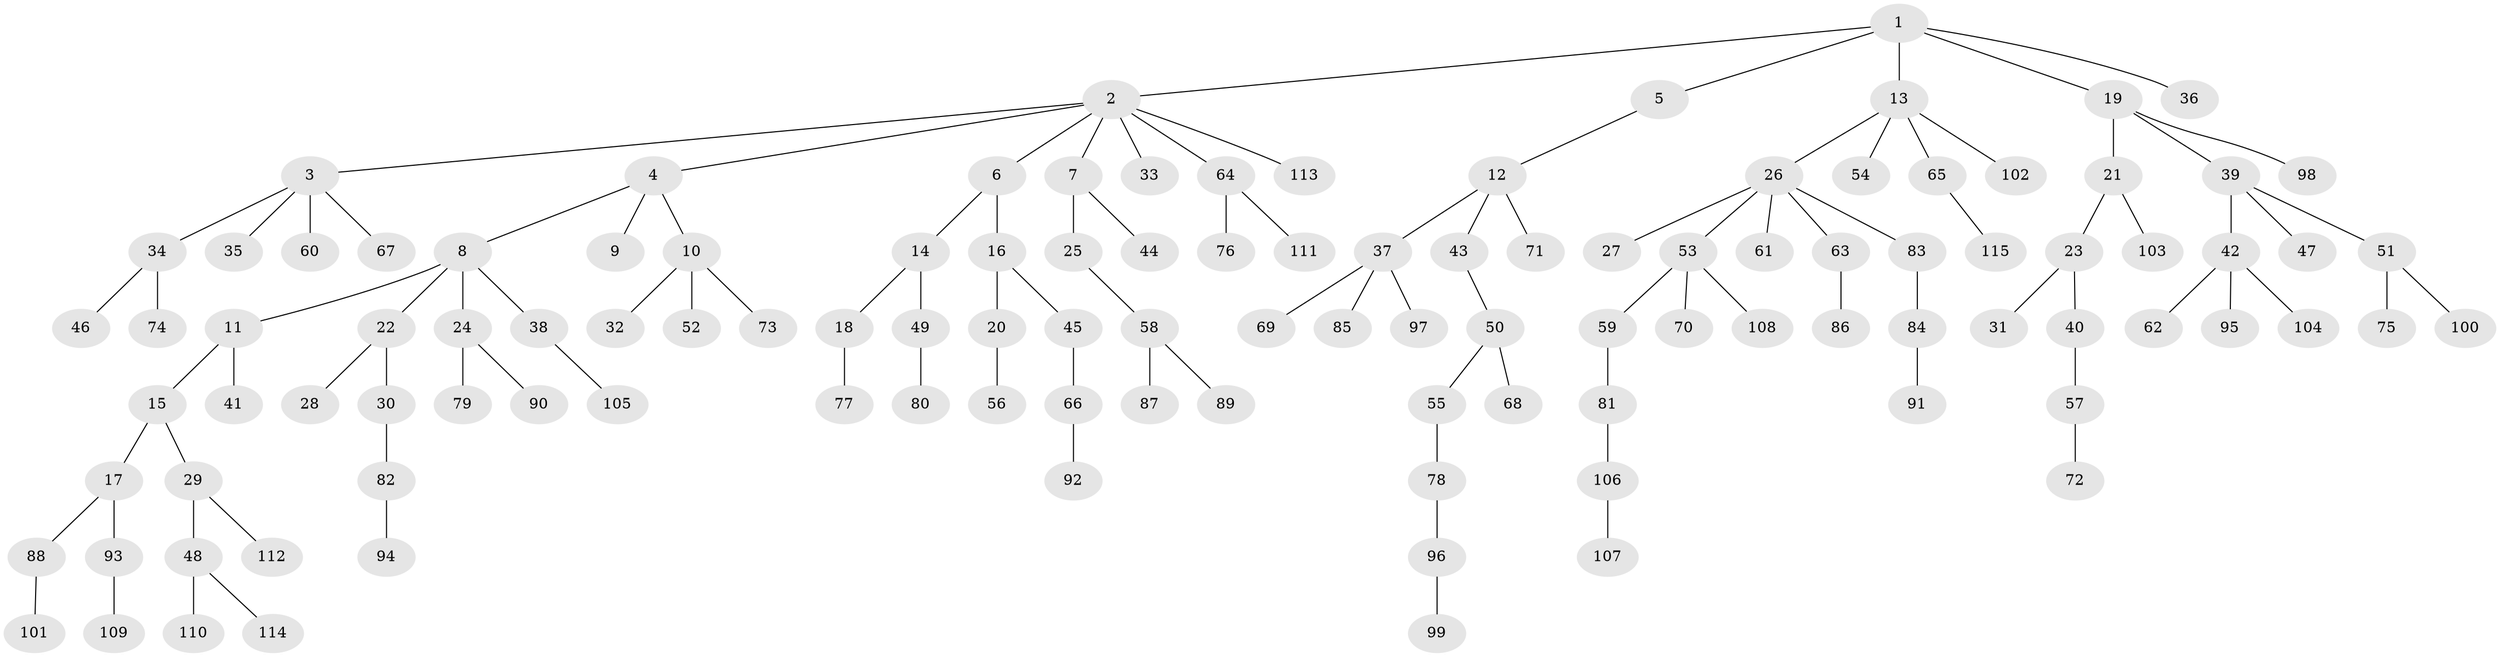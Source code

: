 // Generated by graph-tools (version 1.1) at 2025/02/03/09/25 03:02:18]
// undirected, 115 vertices, 114 edges
graph export_dot {
graph [start="1"]
  node [color=gray90,style=filled];
  1;
  2;
  3;
  4;
  5;
  6;
  7;
  8;
  9;
  10;
  11;
  12;
  13;
  14;
  15;
  16;
  17;
  18;
  19;
  20;
  21;
  22;
  23;
  24;
  25;
  26;
  27;
  28;
  29;
  30;
  31;
  32;
  33;
  34;
  35;
  36;
  37;
  38;
  39;
  40;
  41;
  42;
  43;
  44;
  45;
  46;
  47;
  48;
  49;
  50;
  51;
  52;
  53;
  54;
  55;
  56;
  57;
  58;
  59;
  60;
  61;
  62;
  63;
  64;
  65;
  66;
  67;
  68;
  69;
  70;
  71;
  72;
  73;
  74;
  75;
  76;
  77;
  78;
  79;
  80;
  81;
  82;
  83;
  84;
  85;
  86;
  87;
  88;
  89;
  90;
  91;
  92;
  93;
  94;
  95;
  96;
  97;
  98;
  99;
  100;
  101;
  102;
  103;
  104;
  105;
  106;
  107;
  108;
  109;
  110;
  111;
  112;
  113;
  114;
  115;
  1 -- 2;
  1 -- 5;
  1 -- 13;
  1 -- 19;
  1 -- 36;
  2 -- 3;
  2 -- 4;
  2 -- 6;
  2 -- 7;
  2 -- 33;
  2 -- 64;
  2 -- 113;
  3 -- 34;
  3 -- 35;
  3 -- 60;
  3 -- 67;
  4 -- 8;
  4 -- 9;
  4 -- 10;
  5 -- 12;
  6 -- 14;
  6 -- 16;
  7 -- 25;
  7 -- 44;
  8 -- 11;
  8 -- 22;
  8 -- 24;
  8 -- 38;
  10 -- 32;
  10 -- 52;
  10 -- 73;
  11 -- 15;
  11 -- 41;
  12 -- 37;
  12 -- 43;
  12 -- 71;
  13 -- 26;
  13 -- 54;
  13 -- 65;
  13 -- 102;
  14 -- 18;
  14 -- 49;
  15 -- 17;
  15 -- 29;
  16 -- 20;
  16 -- 45;
  17 -- 88;
  17 -- 93;
  18 -- 77;
  19 -- 21;
  19 -- 39;
  19 -- 98;
  20 -- 56;
  21 -- 23;
  21 -- 103;
  22 -- 28;
  22 -- 30;
  23 -- 31;
  23 -- 40;
  24 -- 79;
  24 -- 90;
  25 -- 58;
  26 -- 27;
  26 -- 53;
  26 -- 61;
  26 -- 63;
  26 -- 83;
  29 -- 48;
  29 -- 112;
  30 -- 82;
  34 -- 46;
  34 -- 74;
  37 -- 69;
  37 -- 85;
  37 -- 97;
  38 -- 105;
  39 -- 42;
  39 -- 47;
  39 -- 51;
  40 -- 57;
  42 -- 62;
  42 -- 95;
  42 -- 104;
  43 -- 50;
  45 -- 66;
  48 -- 110;
  48 -- 114;
  49 -- 80;
  50 -- 55;
  50 -- 68;
  51 -- 75;
  51 -- 100;
  53 -- 59;
  53 -- 70;
  53 -- 108;
  55 -- 78;
  57 -- 72;
  58 -- 87;
  58 -- 89;
  59 -- 81;
  63 -- 86;
  64 -- 76;
  64 -- 111;
  65 -- 115;
  66 -- 92;
  78 -- 96;
  81 -- 106;
  82 -- 94;
  83 -- 84;
  84 -- 91;
  88 -- 101;
  93 -- 109;
  96 -- 99;
  106 -- 107;
}
